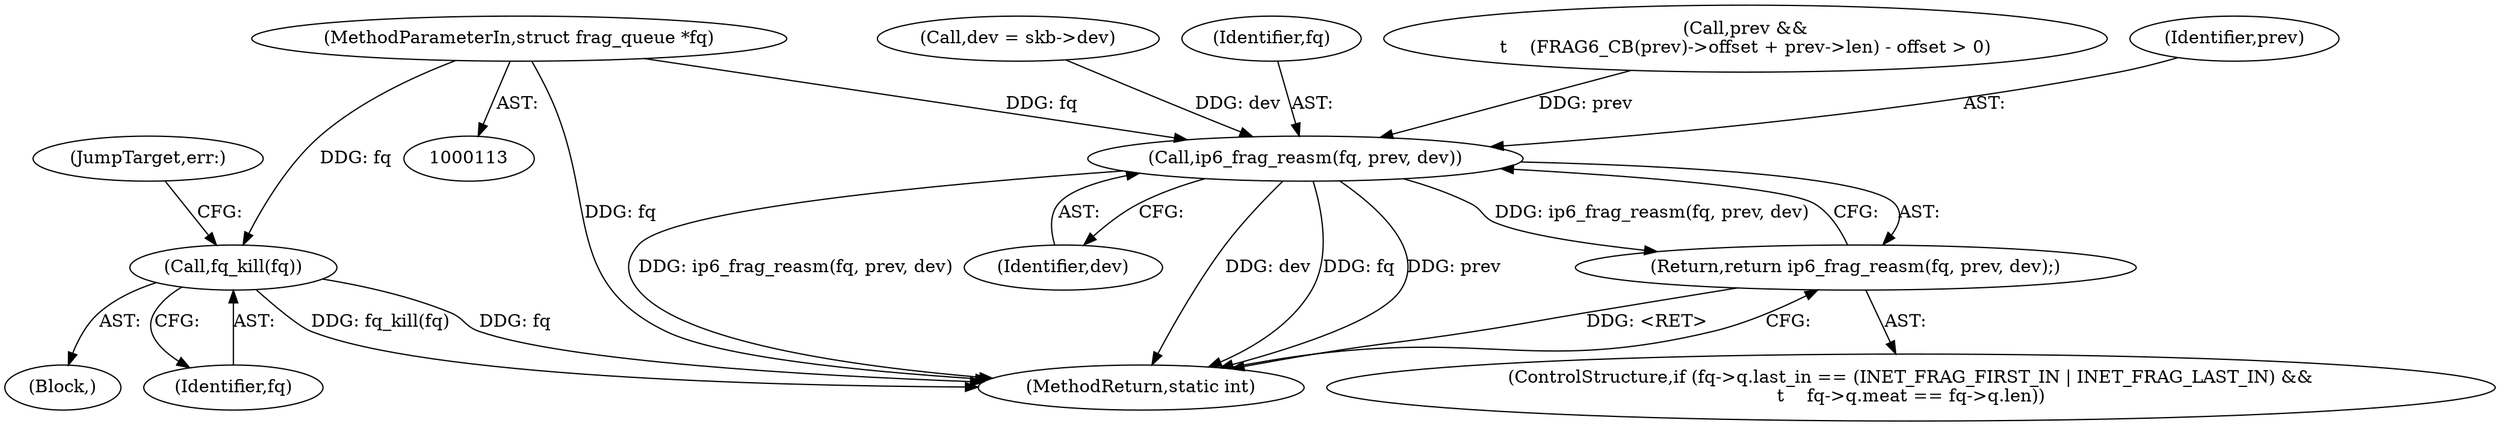 digraph "0_linux_70789d7052239992824628db8133de08dc78e593_0@pointer" {
"1000114" [label="(MethodParameterIn,struct frag_queue *fq)"];
"1000550" [label="(Call,ip6_frag_reasm(fq, prev, dev))"];
"1000549" [label="(Return,return ip6_frag_reasm(fq, prev, dev);)"];
"1000583" [label="(Call,fq_kill(fq))"];
"1000583" [label="(Call,fq_kill(fq))"];
"1000114" [label="(MethodParameterIn,struct frag_queue *fq)"];
"1000549" [label="(Return,return ip6_frag_reasm(fq, prev, dev);)"];
"1000585" [label="(JumpTarget,err:)"];
"1000597" [label="(MethodReturn,static int)"];
"1000553" [label="(Identifier,dev)"];
"1000527" [label="(ControlStructure,if (fq->q.last_in == (INET_FRAG_FIRST_IN | INET_FRAG_LAST_IN) &&\n\t    fq->q.meat == fq->q.len))"];
"1000118" [label="(Block,)"];
"1000399" [label="(Call,prev &&\n\t    (FRAG6_CB(prev)->offset + prev->len) - offset > 0)"];
"1000552" [label="(Identifier,prev)"];
"1000460" [label="(Call,dev = skb->dev)"];
"1000551" [label="(Identifier,fq)"];
"1000584" [label="(Identifier,fq)"];
"1000550" [label="(Call,ip6_frag_reasm(fq, prev, dev))"];
"1000114" -> "1000113"  [label="AST: "];
"1000114" -> "1000597"  [label="DDG: fq"];
"1000114" -> "1000550"  [label="DDG: fq"];
"1000114" -> "1000583"  [label="DDG: fq"];
"1000550" -> "1000549"  [label="AST: "];
"1000550" -> "1000553"  [label="CFG: "];
"1000551" -> "1000550"  [label="AST: "];
"1000552" -> "1000550"  [label="AST: "];
"1000553" -> "1000550"  [label="AST: "];
"1000549" -> "1000550"  [label="CFG: "];
"1000550" -> "1000597"  [label="DDG: ip6_frag_reasm(fq, prev, dev)"];
"1000550" -> "1000597"  [label="DDG: dev"];
"1000550" -> "1000597"  [label="DDG: fq"];
"1000550" -> "1000597"  [label="DDG: prev"];
"1000550" -> "1000549"  [label="DDG: ip6_frag_reasm(fq, prev, dev)"];
"1000399" -> "1000550"  [label="DDG: prev"];
"1000460" -> "1000550"  [label="DDG: dev"];
"1000549" -> "1000527"  [label="AST: "];
"1000597" -> "1000549"  [label="CFG: "];
"1000549" -> "1000597"  [label="DDG: <RET>"];
"1000583" -> "1000118"  [label="AST: "];
"1000583" -> "1000584"  [label="CFG: "];
"1000584" -> "1000583"  [label="AST: "];
"1000585" -> "1000583"  [label="CFG: "];
"1000583" -> "1000597"  [label="DDG: fq_kill(fq)"];
"1000583" -> "1000597"  [label="DDG: fq"];
}
